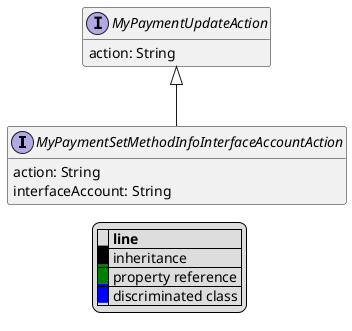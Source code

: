 @startuml

hide empty fields
hide empty methods
legend
|= |= line |
|<back:black>   </back>| inheritance |
|<back:green>   </back>| property reference |
|<back:blue>   </back>| discriminated class |
endlegend
interface MyPaymentSetMethodInfoInterfaceAccountAction [[MyPaymentSetMethodInfoInterfaceAccountAction.svg]] extends MyPaymentUpdateAction {
    action: String
    interfaceAccount: String
}
interface MyPaymentUpdateAction [[MyPaymentUpdateAction.svg]]  {
    action: String
}





@enduml
